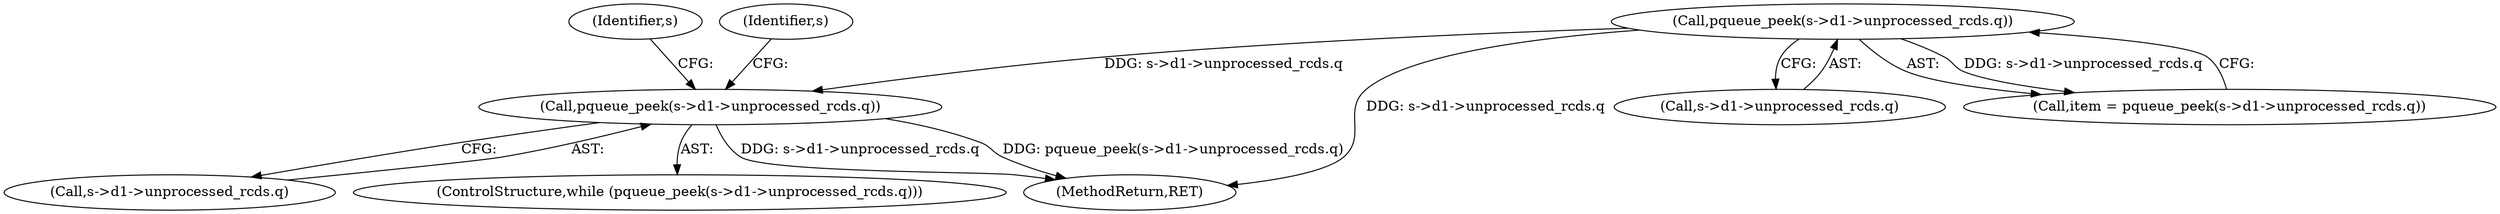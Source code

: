 digraph "0_openssl_103b171d8fc282ef435f8de9afbf7782e312961f_1@pointer" {
"1000138" [label="(Call,pqueue_peek(s->d1->unprocessed_rcds.q))"];
"1000110" [label="(Call,pqueue_peek(s->d1->unprocessed_rcds.q))"];
"1000139" [label="(Call,s->d1->unprocessed_rcds.q)"];
"1000174" [label="(Identifier,s)"];
"1000111" [label="(Call,s->d1->unprocessed_rcds.q)"];
"1000110" [label="(Call,pqueue_peek(s->d1->unprocessed_rcds.q))"];
"1000148" [label="(Identifier,s)"];
"1000138" [label="(Call,pqueue_peek(s->d1->unprocessed_rcds.q))"];
"1000108" [label="(Call,item = pqueue_peek(s->d1->unprocessed_rcds.q))"];
"1000137" [label="(ControlStructure,while (pqueue_peek(s->d1->unprocessed_rcds.q)))"];
"1000200" [label="(MethodReturn,RET)"];
"1000138" -> "1000137"  [label="AST: "];
"1000138" -> "1000139"  [label="CFG: "];
"1000139" -> "1000138"  [label="AST: "];
"1000148" -> "1000138"  [label="CFG: "];
"1000174" -> "1000138"  [label="CFG: "];
"1000138" -> "1000200"  [label="DDG: s->d1->unprocessed_rcds.q"];
"1000138" -> "1000200"  [label="DDG: pqueue_peek(s->d1->unprocessed_rcds.q)"];
"1000110" -> "1000138"  [label="DDG: s->d1->unprocessed_rcds.q"];
"1000110" -> "1000108"  [label="AST: "];
"1000110" -> "1000111"  [label="CFG: "];
"1000111" -> "1000110"  [label="AST: "];
"1000108" -> "1000110"  [label="CFG: "];
"1000110" -> "1000200"  [label="DDG: s->d1->unprocessed_rcds.q"];
"1000110" -> "1000108"  [label="DDG: s->d1->unprocessed_rcds.q"];
}
